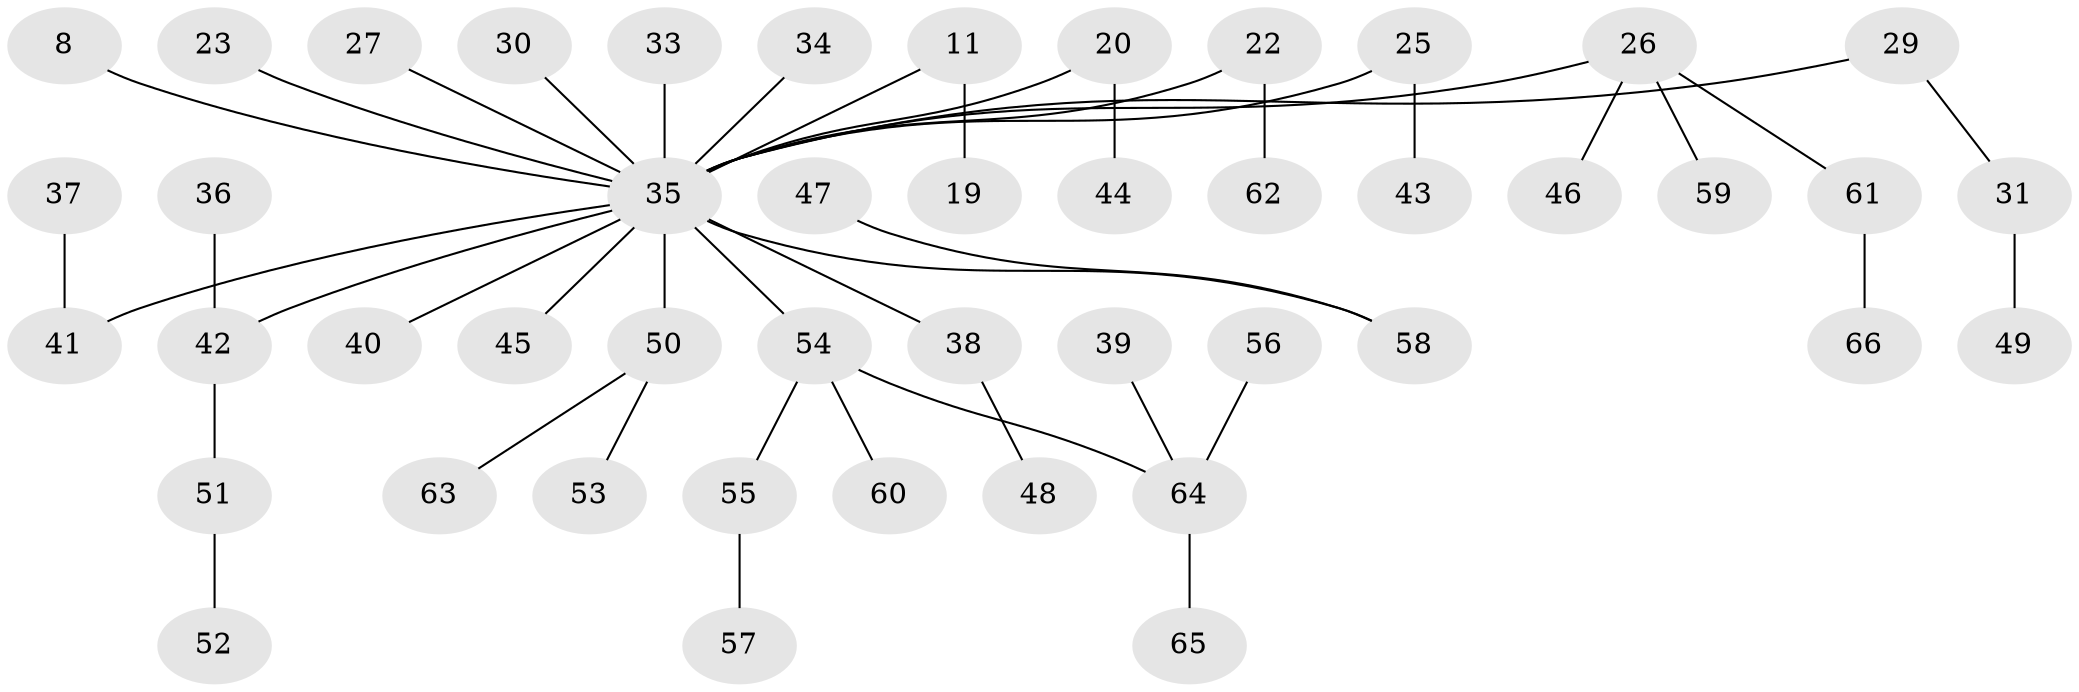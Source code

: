 // original degree distribution, {6: 0.015151515151515152, 5: 0.045454545454545456, 3: 0.12121212121212122, 7: 0.015151515151515152, 2: 0.2878787878787879, 1: 0.48484848484848486, 4: 0.030303030303030304}
// Generated by graph-tools (version 1.1) at 2025/56/03/04/25 21:56:08]
// undirected, 46 vertices, 45 edges
graph export_dot {
graph [start="1"]
  node [color=gray90,style=filled];
  8;
  11;
  19;
  20;
  22;
  23;
  25;
  26 [super="+17"];
  27;
  29;
  30;
  31;
  33;
  34;
  35 [super="+1+2+16+5+12"];
  36;
  37;
  38;
  39;
  40;
  41 [super="+21"];
  42 [super="+9"];
  43;
  44;
  45;
  46;
  47;
  48;
  49;
  50;
  51;
  52;
  53;
  54 [super="+13"];
  55;
  56;
  57;
  58 [super="+32"];
  59;
  60;
  61;
  62;
  63;
  64 [super="+24+28"];
  65;
  66;
  8 -- 35;
  11 -- 19;
  11 -- 35;
  20 -- 44;
  20 -- 35;
  22 -- 62;
  22 -- 35;
  23 -- 35;
  25 -- 43;
  25 -- 35;
  26 -- 35;
  26 -- 59;
  26 -- 61;
  26 -- 46;
  27 -- 35;
  29 -- 31;
  29 -- 35;
  30 -- 35;
  31 -- 49;
  33 -- 35;
  34 -- 35;
  35 -- 50;
  35 -- 38;
  35 -- 40;
  35 -- 42;
  35 -- 45;
  35 -- 54;
  35 -- 41;
  35 -- 58;
  36 -- 42;
  37 -- 41;
  38 -- 48;
  39 -- 64;
  42 -- 51;
  47 -- 58;
  50 -- 53;
  50 -- 63;
  51 -- 52;
  54 -- 55;
  54 -- 60;
  54 -- 64;
  55 -- 57;
  56 -- 64;
  61 -- 66;
  64 -- 65;
}
